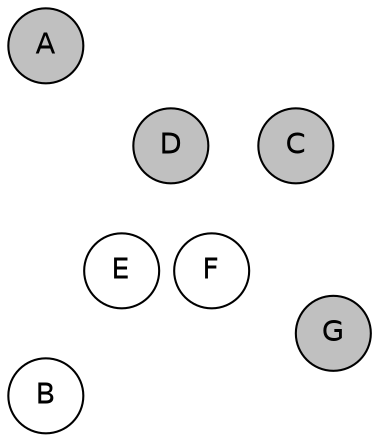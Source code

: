 
graph {

layout = circo;
mindist = .1

node [shape = circle, fontname = Helvetica, margin = 0, style = filled]
edge [style=invis]

subgraph 1 {
	E -- F -- F# -- G -- G# -- A -- A# -- B -- C -- C# -- D -- D# -- E
}

C [fillcolor = gray];
C# [fillcolor = cadetblue1];
D [fillcolor = gray];
D# [fillcolor = gray];
E [fillcolor = white];
F [fillcolor = white];
F# [fillcolor = gray];
G [fillcolor = gray];
G# [fillcolor = gray];
A [fillcolor = gray];
A# [fillcolor = gray];
B [fillcolor = white];
}
